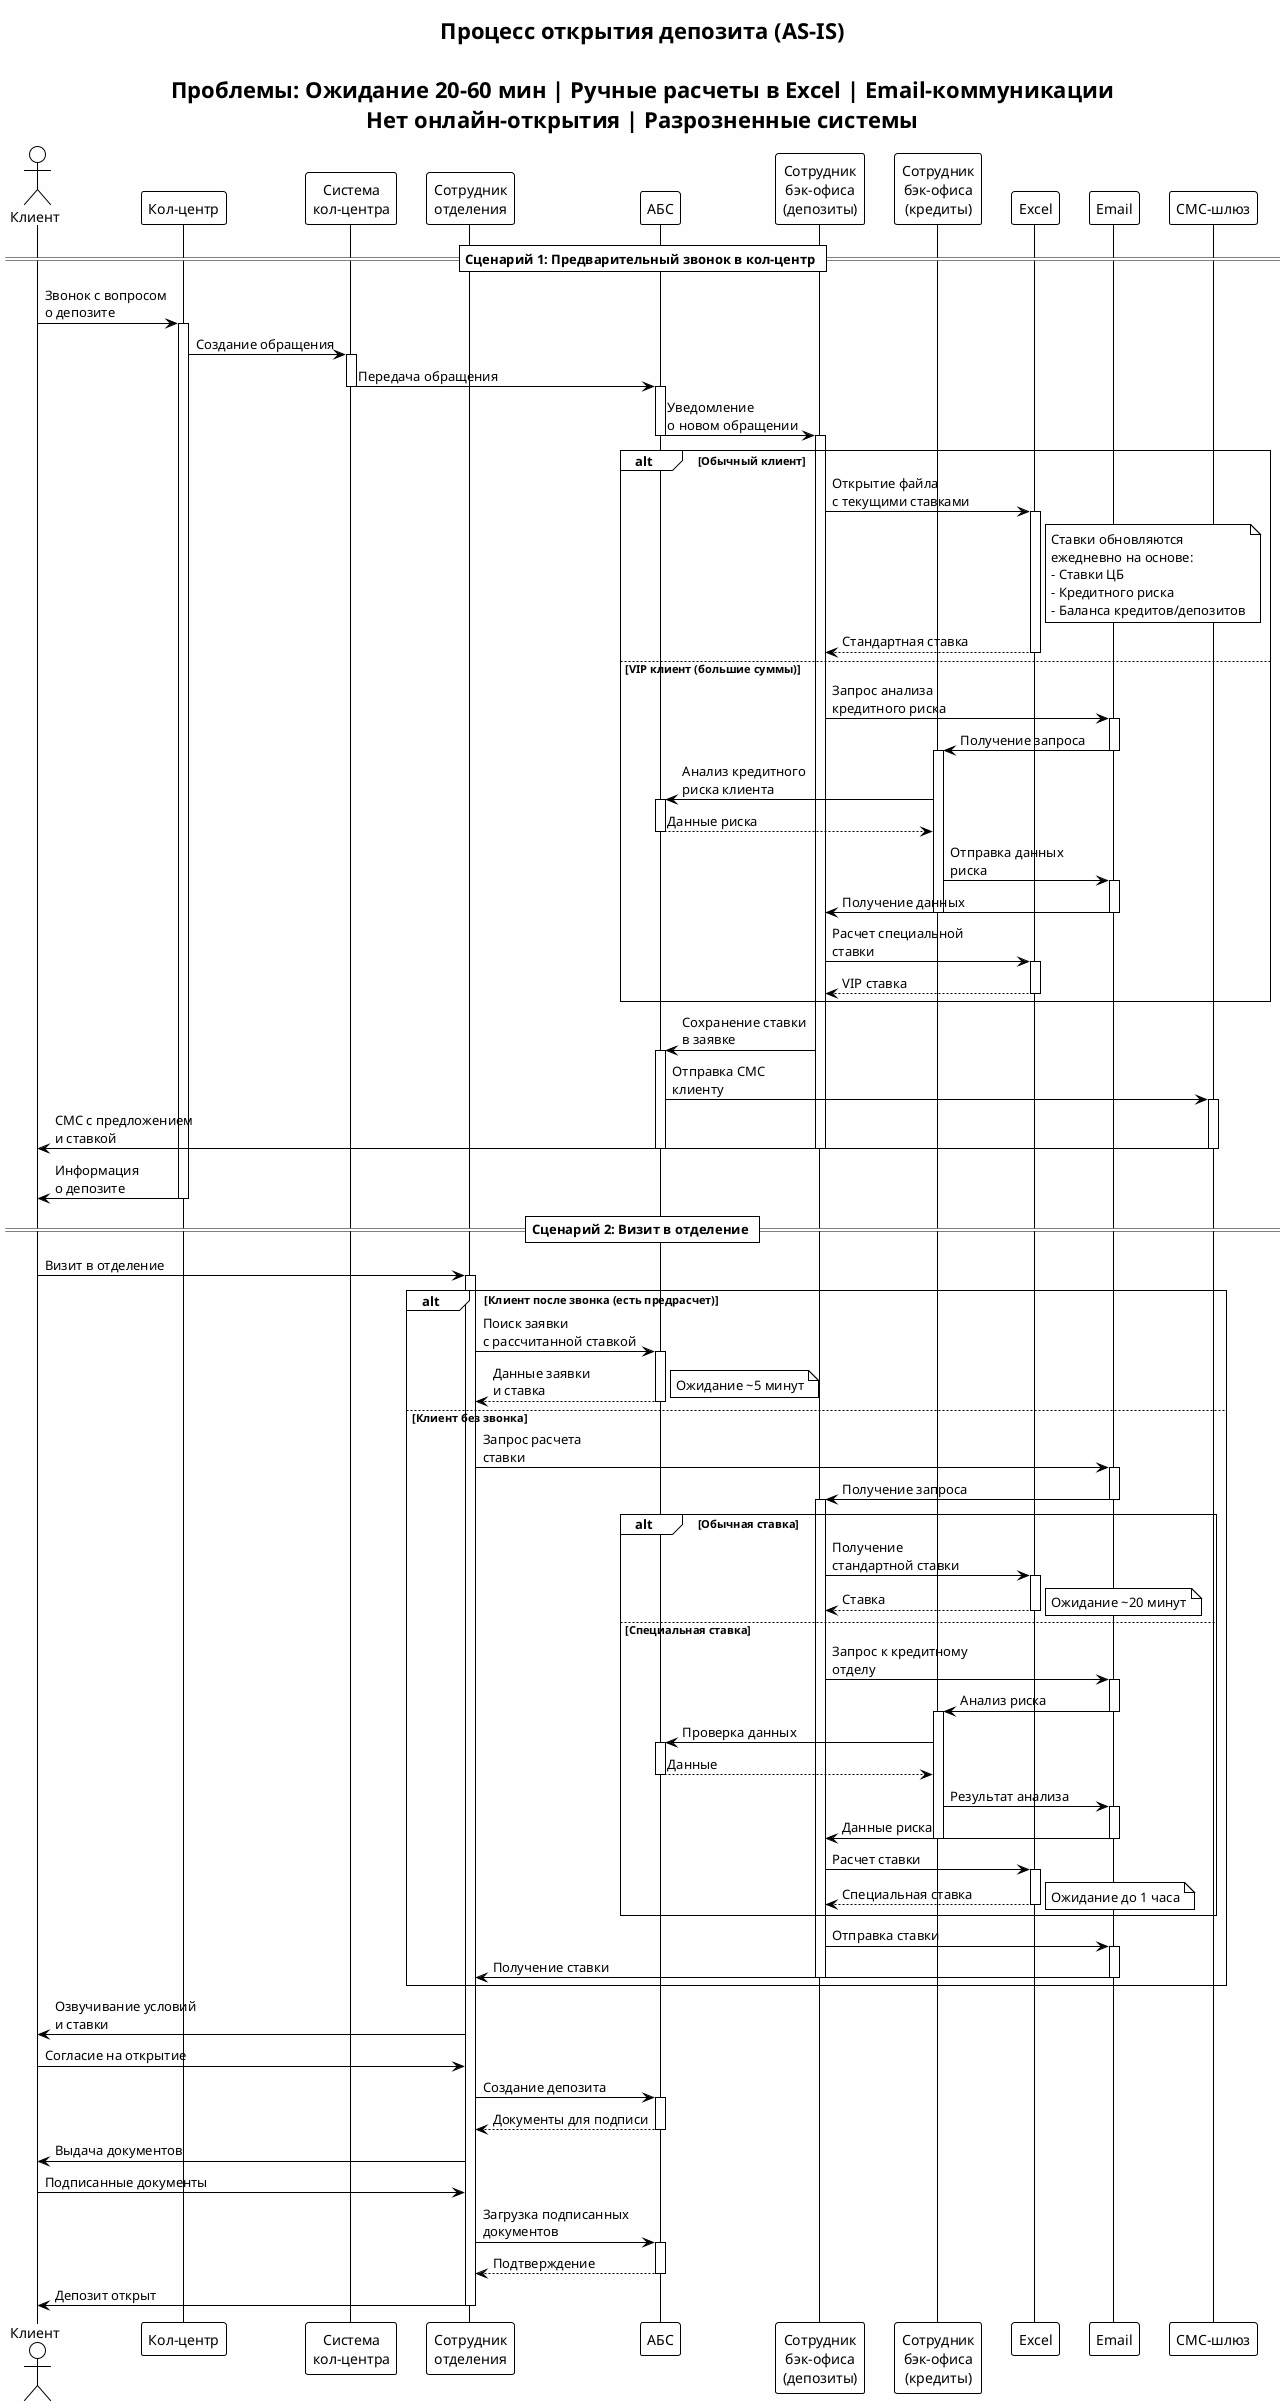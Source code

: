 @startuml deposit_process
!theme plain
title Процесс открытия депозита (AS-IS)\n\nПроблемы: Ожидание 20-60 мин | Ручные расчеты в Excel | Email-коммуникации\nНет онлайн-открытия | Разрозненные системы
skinparam backgroundColor #FEFEFE

actor "Клиент" as CLIENT
participant "Кол-центр" as CC
participant "Система\nкол-центра" as CC_SYS
participant "Сотрудник\nотделения" as BRANCH
participant "АБС" as ABS
participant "Сотрудник\nбэк-офиса\n(депозиты)" as BACK_DEP
participant "Сотрудник\nбэк-офиса\n(кредиты)" as BACK_CREDIT
participant "Excel" as EXCEL
participant "Email" as EMAIL
participant "СМС-шлюз" as SMS

== Сценарий 1: Предварительный звонок в кол-центр ==
CLIENT -> CC: Звонок с вопросом\nо депозите
activate CC
CC -> CC_SYS: Создание обращения
activate CC_SYS
CC_SYS -> ABS: Передача обращения
deactivate CC_SYS
activate ABS
ABS -> BACK_DEP: Уведомление\nо новом обращении
deactivate ABS
activate BACK_DEP

alt Обычный клиент
    BACK_DEP -> EXCEL: Открытие файла\nс текущими ставками
    activate EXCEL
    note right of EXCEL
        Ставки обновляются
        ежедневно на основе:
        - Ставки ЦБ
        - Кредитного риска
        - Баланса кредитов/депозитов
    end note
    EXCEL --> BACK_DEP: Стандартная ставка
    deactivate EXCEL
else VIP клиент (большие суммы)
    BACK_DEP -> EMAIL: Запрос анализа\nкредитного риска
    activate EMAIL
    EMAIL -> BACK_CREDIT: Получение запроса
    deactivate EMAIL
    activate BACK_CREDIT
    BACK_CREDIT -> ABS: Анализ кредитного\nриска клиента
    activate ABS
    ABS --> BACK_CREDIT: Данные риска
    deactivate ABS
    BACK_CREDIT -> EMAIL: Отправка данных\nриска
    activate EMAIL
    EMAIL -> BACK_DEP: Получение данных
    deactivate EMAIL
    deactivate BACK_CREDIT
    BACK_DEP -> EXCEL: Расчет специальной\nставки
    activate EXCEL
    EXCEL --> BACK_DEP: VIP ставка
    deactivate EXCEL
end

BACK_DEP -> ABS: Сохранение ставки\nв заявке
activate ABS
ABS -> SMS: Отправка СМС\nклиенту
activate SMS
SMS -> CLIENT: СМС с предложением\nи ставкой
deactivate SMS
deactivate ABS
deactivate BACK_DEP
CC -> CLIENT: Информация\nо депозите
deactivate CC

== Сценарий 2: Визит в отделение ==
CLIENT -> BRANCH: Визит в отделение
activate BRANCH

alt Клиент после звонка (есть предрасчет)
    BRANCH -> ABS: Поиск заявки\nс рассчитанной ставкой
    activate ABS
    ABS --> BRANCH: Данные заявки\nи ставка
    deactivate ABS
    note right: Ожидание ~5 минут
else Клиент без звонка
    BRANCH -> EMAIL: Запрос расчета\nставки
    activate EMAIL
    EMAIL -> BACK_DEP: Получение запроса
    deactivate EMAIL
    activate BACK_DEP

    alt Обычная ставка
        BACK_DEP -> EXCEL: Получение\nстандартной ставки
        activate EXCEL
        EXCEL --> BACK_DEP: Ставка
        deactivate EXCEL
        note right: Ожидание ~20 минут
    else Специальная ставка
        BACK_DEP -> EMAIL: Запрос к кредитному\nотделу
        activate EMAIL
        EMAIL -> BACK_CREDIT: Анализ риска
        deactivate EMAIL
        activate BACK_CREDIT
        BACK_CREDIT -> ABS: Проверка данных
        activate ABS
        ABS --> BACK_CREDIT: Данные
        deactivate ABS
        BACK_CREDIT -> EMAIL: Результат анализа
        activate EMAIL
        EMAIL -> BACK_DEP: Данные риска
        deactivate EMAIL
        deactivate BACK_CREDIT
        BACK_DEP -> EXCEL: Расчет ставки
        activate EXCEL
        EXCEL --> BACK_DEP: Специальная ставка
        deactivate EXCEL
        note right: Ожидание до 1 часа
    end

    BACK_DEP -> EMAIL: Отправка ставки
    activate EMAIL
    EMAIL -> BRANCH: Получение ставки
    deactivate EMAIL
    deactivate BACK_DEP
end

BRANCH -> CLIENT: Озвучивание условий\nи ставки
CLIENT -> BRANCH: Согласие на открытие
BRANCH -> ABS: Создание депозита
activate ABS
ABS --> BRANCH: Документы для подписи
deactivate ABS
BRANCH -> CLIENT: Выдача документов
CLIENT -> BRANCH: Подписанные документы
BRANCH -> ABS: Загрузка подписанных\nдокументов
activate ABS
ABS --> BRANCH: Подтверждение
deactivate ABS
BRANCH -> CLIENT: Депозит открыт
deactivate BRANCH

@enduml
